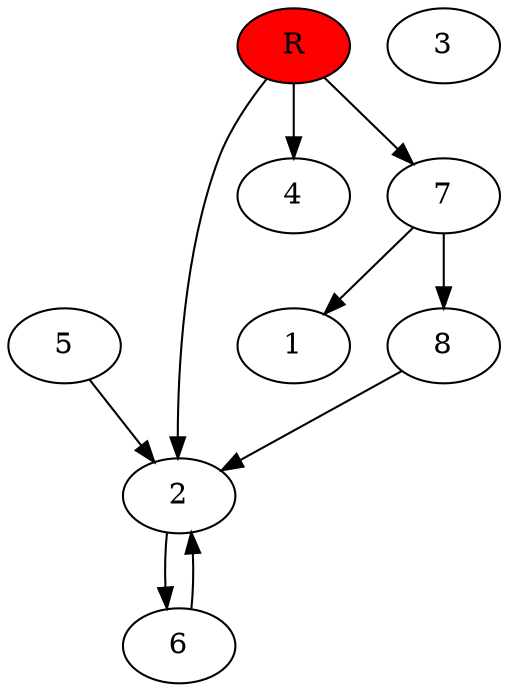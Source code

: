 digraph prb9443 {
	1
	2
	3
	4
	5
	6
	7
	8
	R [fillcolor="#ff0000" style=filled]
	2 -> 6
	5 -> 2
	6 -> 2
	7 -> 1
	7 -> 8
	8 -> 2
	R -> 2
	R -> 4
	R -> 7
}
